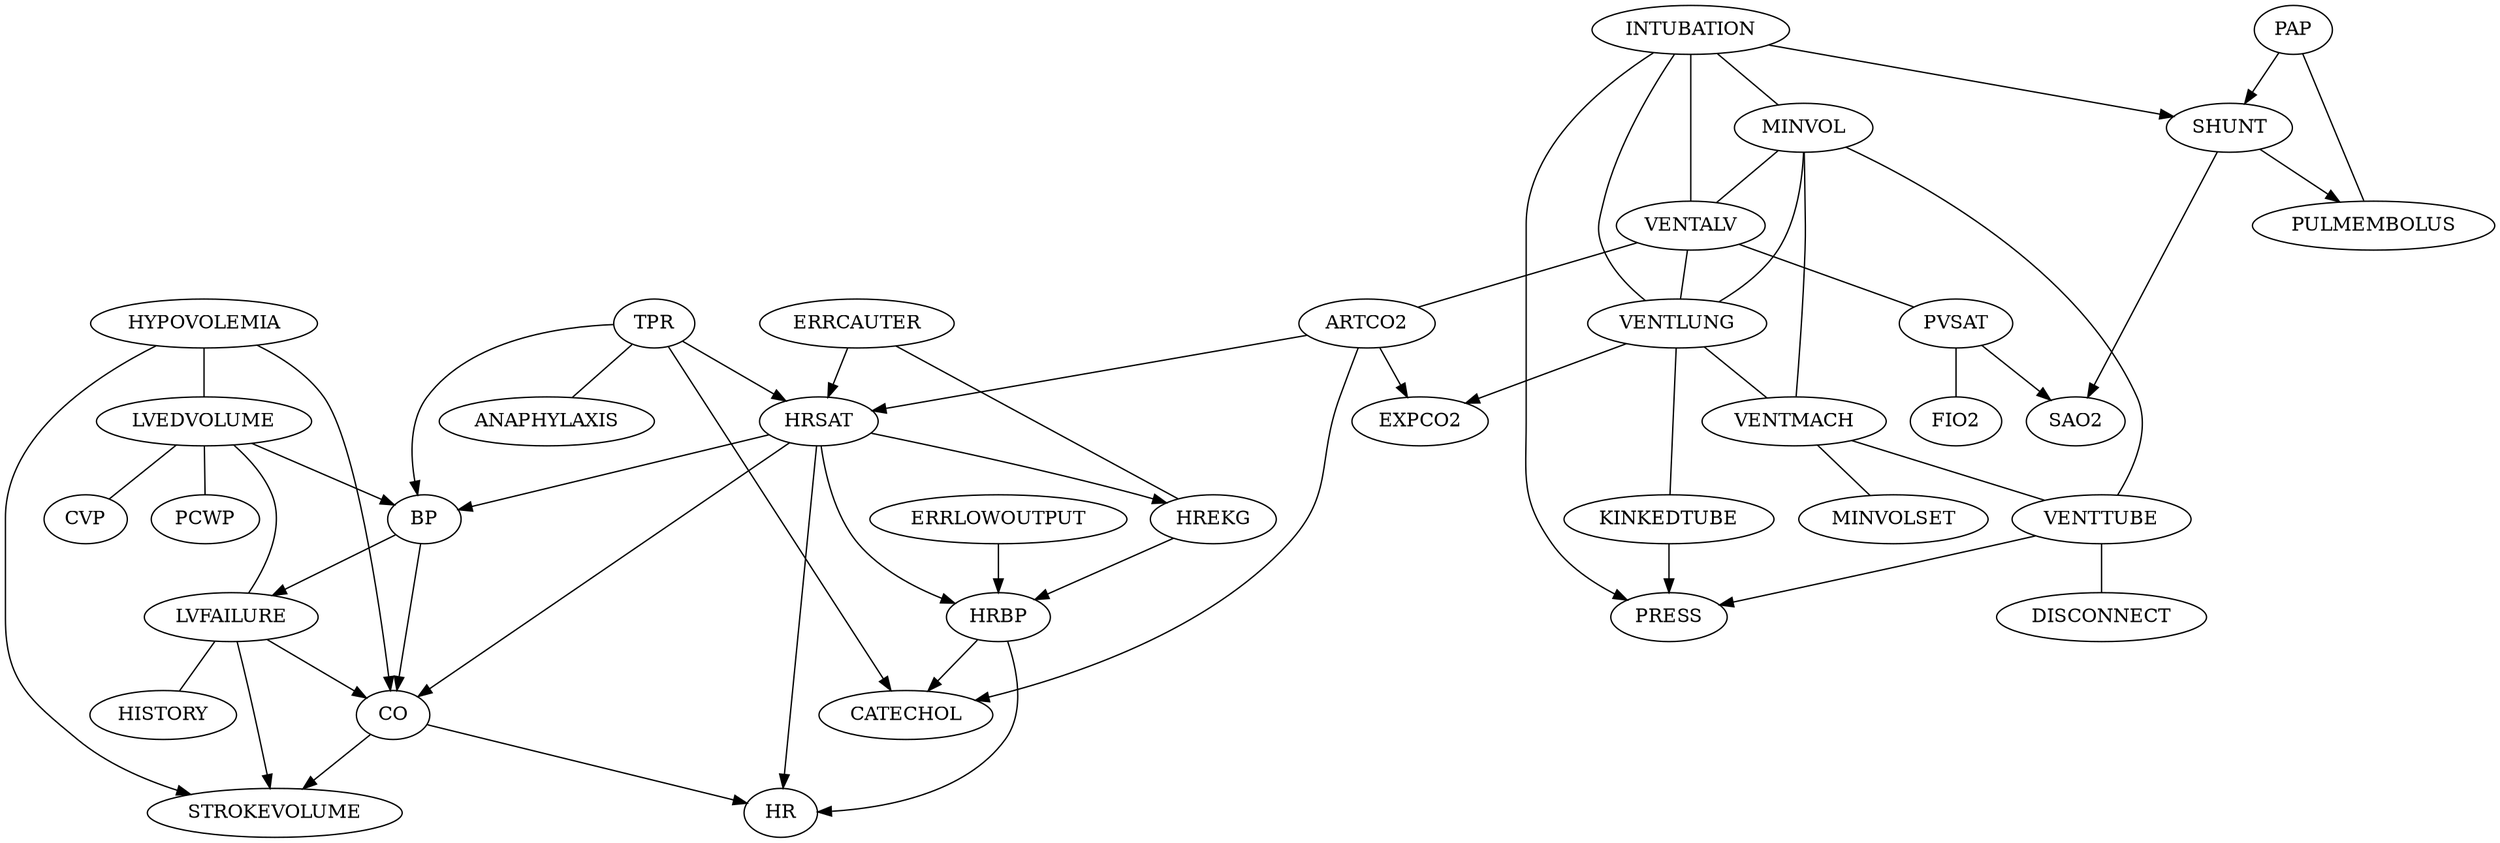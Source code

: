 digraph G {
    "HRBP" -> "CATECHOL";
    "TPR" -> "CATECHOL";
    "HRBP" -> "HR";
    "KINKEDTUBE" -> "PRESS";
    "PAP" -> "SHUNT";
    "ARTCO2" -> "HRSAT";
    "HRSAT" -> "HR";
    "HRSAT" -> "HREKG";
    "HYPOVOLEMIA" -> "STROKEVOLUME";
    "HYPOVOLEMIA" -> "CO";
    "LVFAILURE" -> "CO";
    "HRSAT" -> "HRBP";
    "PVSAT" -> "SAO2";
    "ARTCO2" -> "EXPCO2";
    "LVEDVOLUME" -> "BP";
    "CO" -> "HR";
    "HRSAT" -> "BP";
    "TPR" -> "BP";
    "INTUBATION" -> "PRESS";
    "VENTTUBE" -> "PRESS";
    "VENTLUNG" -> "EXPCO2";
    "TPR" -> "HRSAT";
    "BP" -> "CO";
    "SHUNT" -> "SAO2";
    "HRSAT" -> "CO";
    "LVFAILURE" -> "STROKEVOLUME";
    "INTUBATION" -> "SHUNT";
    "HREKG" -> "HRBP";
    "ERRLOWOUTPUT" -> "HRBP";
    "SHUNT" -> "PULMEMBOLUS";
    "CO" -> "STROKEVOLUME";
    "BP" -> "LVFAILURE";
    "ERRCAUTER" -> "HRSAT";
    "ARTCO2" -> "CATECHOL";
    "VENTMACH" -> "MINVOLSET" [dir = none];
    "MINVOL" -> "VENTALV" [dir = none];
    "INTUBATION" -> "MINVOL" [dir = none];
    "VENTALV" -> "VENTLUNG" [dir = none];
    "VENTALV" -> "PVSAT" [dir = none];
    "VENTLUNG" -> "VENTMACH" [dir = none];
    "HYPOVOLEMIA" -> "LVEDVOLUME" [dir = none];
    "VENTTUBE" -> "DISCONNECT" [dir = none];
    "MINVOL" -> "VENTTUBE" [dir = none];
    "TPR" -> "ANAPHYLAXIS" [dir = none];
    "LVEDVOLUME" -> "LVFAILURE" [dir = none];
    "VENTMACH" -> "VENTTUBE" [dir = none];
    "LVEDVOLUME" -> "PCWP" [dir = none];
    "INTUBATION" -> "VENTLUNG" [dir = none];
    "LVEDVOLUME" -> "CVP" [dir = none];
    "VENTLUNG" -> "KINKEDTUBE" [dir = none];
    "ERRCAUTER" -> "HREKG" [dir = none];
    "INTUBATION" -> "VENTALV" [dir = none];
    "PAP" -> "PULMEMBOLUS" [dir = none];
    "MINVOL" -> "VENTLUNG" [dir = none];
    "LVFAILURE" -> "HISTORY" [dir = none];
    "PVSAT" -> "FIO2" [dir = none];
    "MINVOL" -> "VENTMACH" [dir = none];
    "VENTALV" -> "ARTCO2" [dir = none];
}
